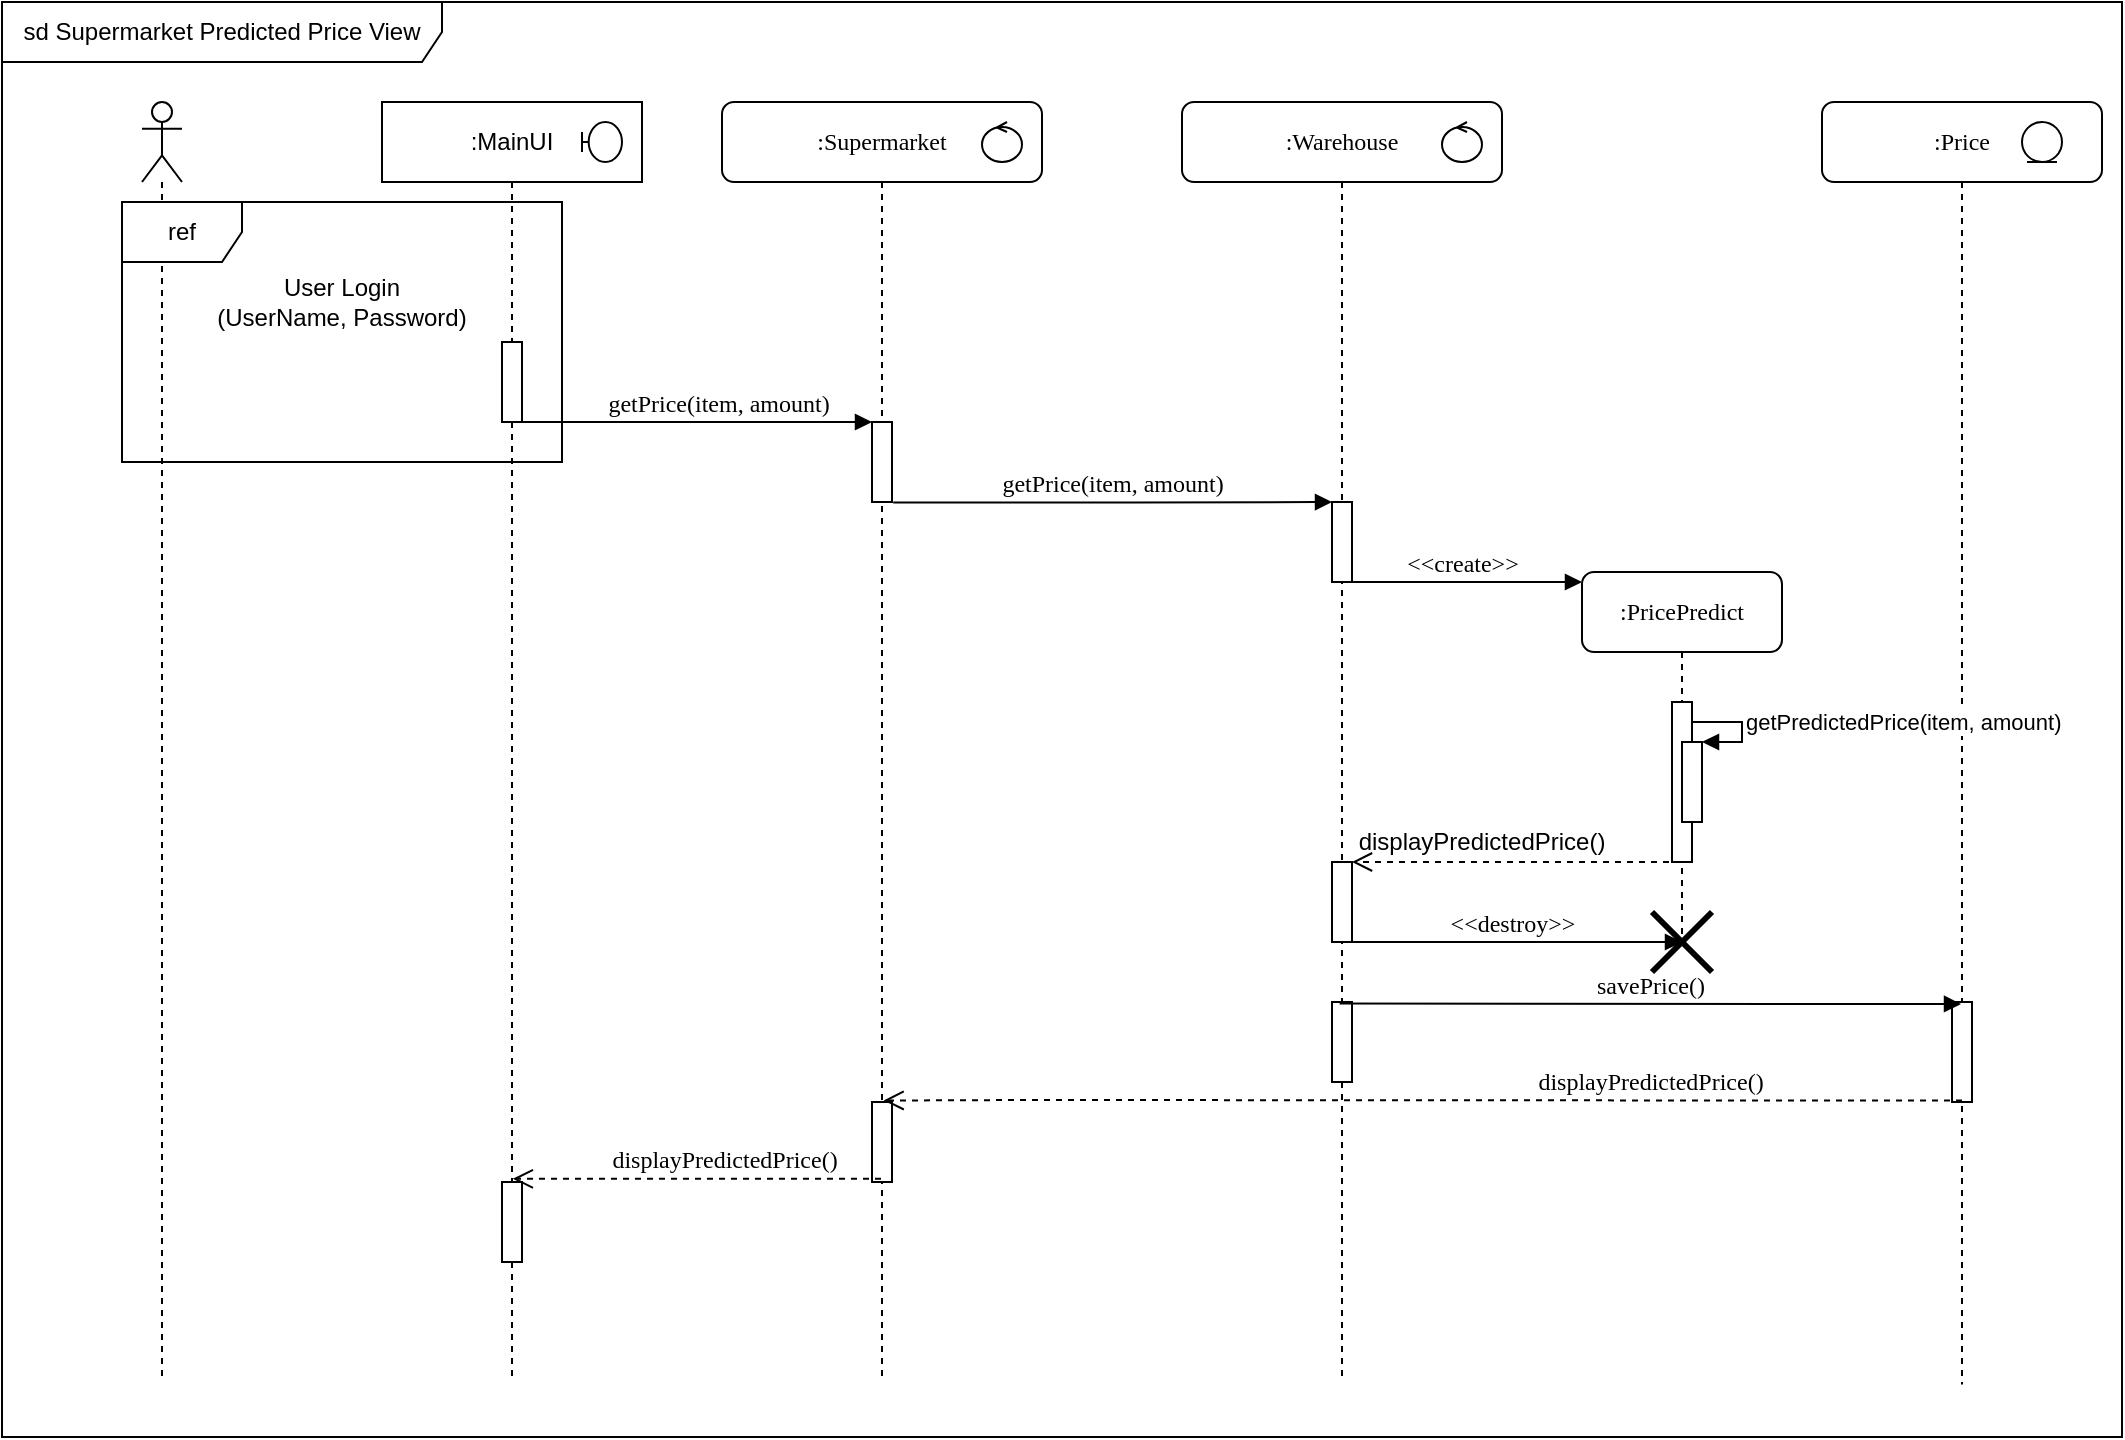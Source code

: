 <mxfile version="12.5.5" type="device"><diagram name="Page-1" id="13e1069c-82ec-6db2-03f1-153e76fe0fe0"><mxGraphModel dx="1278" dy="531" grid="1" gridSize="10" guides="1" tooltips="1" connect="1" arrows="1" fold="1" page="1" pageScale="1" pageWidth="1100" pageHeight="850" background="#ffffff" math="0" shadow="0"><root><mxCell id="0"/><mxCell id="1" parent="0"/><mxCell id="fEObH999vTHA1LaXZgZ4-3" value="sd Supermarket Predicted Price View" style="shape=umlFrame;whiteSpace=wrap;html=1;width=220;height=30;" parent="1" vertex="1"><mxGeometry y="30" width="1060" height="717.5" as="geometry"/></mxCell><mxCell id="7baba1c4bc27f4b0-2" value=":Supermarket" style="shape=umlLifeline;perimeter=lifelinePerimeter;whiteSpace=wrap;html=1;container=1;collapsible=0;recursiveResize=0;outlineConnect=0;rounded=1;shadow=0;comic=0;labelBackgroundColor=none;strokeWidth=1;fontFamily=Verdana;fontSize=12;align=center;" parent="1" vertex="1"><mxGeometry x="360" y="80" width="160" height="640" as="geometry"/></mxCell><mxCell id="7baba1c4bc27f4b0-10" value="" style="html=1;points=[];perimeter=orthogonalPerimeter;rounded=0;shadow=0;comic=0;labelBackgroundColor=none;strokeWidth=1;fontFamily=Verdana;fontSize=12;align=center;" parent="7baba1c4bc27f4b0-2" vertex="1"><mxGeometry x="75" y="160" width="10" height="40" as="geometry"/></mxCell><mxCell id="fEObH999vTHA1LaXZgZ4-70" value="" style="html=1;points=[];perimeter=orthogonalPerimeter;rounded=0;shadow=0;comic=0;labelBackgroundColor=none;strokeWidth=1;fontFamily=Verdana;fontSize=12;align=center;" parent="7baba1c4bc27f4b0-2" vertex="1"><mxGeometry x="75" y="500" width="10" height="40" as="geometry"/></mxCell><mxCell id="fEObH999vTHA1LaXZgZ4-84" value="" style="ellipse;shape=umlControl;whiteSpace=wrap;html=1;" parent="7baba1c4bc27f4b0-2" vertex="1"><mxGeometry x="130" y="10" width="20" height="20" as="geometry"/></mxCell><mxCell id="7baba1c4bc27f4b0-3" value=":Warehouse" style="shape=umlLifeline;perimeter=lifelinePerimeter;whiteSpace=wrap;html=1;container=1;collapsible=0;recursiveResize=0;outlineConnect=0;rounded=1;shadow=0;comic=0;labelBackgroundColor=none;strokeWidth=1;fontFamily=Verdana;fontSize=12;align=center;" parent="1" vertex="1"><mxGeometry x="590" y="80" width="160" height="640" as="geometry"/></mxCell><mxCell id="7baba1c4bc27f4b0-13" value="" style="html=1;points=[];perimeter=orthogonalPerimeter;rounded=0;shadow=0;comic=0;labelBackgroundColor=none;strokeWidth=1;fontFamily=Verdana;fontSize=12;align=center;" parent="7baba1c4bc27f4b0-3" vertex="1"><mxGeometry x="75" y="200" width="10" height="40" as="geometry"/></mxCell><mxCell id="fEObH999vTHA1LaXZgZ4-7" value="" style="html=1;points=[];perimeter=orthogonalPerimeter;" parent="7baba1c4bc27f4b0-3" vertex="1"><mxGeometry x="75" y="380" width="10" height="40" as="geometry"/></mxCell><mxCell id="fEObH999vTHA1LaXZgZ4-65" value="" style="html=1;points=[];perimeter=orthogonalPerimeter;" parent="7baba1c4bc27f4b0-3" vertex="1"><mxGeometry x="75" y="450" width="10" height="40" as="geometry"/></mxCell><mxCell id="fEObH999vTHA1LaXZgZ4-89" value="" style="ellipse;shape=umlControl;whiteSpace=wrap;html=1;" parent="7baba1c4bc27f4b0-3" vertex="1"><mxGeometry x="130" y="10" width="20" height="20" as="geometry"/></mxCell><mxCell id="7baba1c4bc27f4b0-4" value=":PricePredict" style="shape=umlLifeline;perimeter=lifelinePerimeter;whiteSpace=wrap;html=1;container=1;collapsible=0;recursiveResize=0;outlineConnect=0;rounded=1;shadow=0;comic=0;labelBackgroundColor=none;strokeWidth=1;fontFamily=Verdana;fontSize=12;align=center;" parent="1" vertex="1"><mxGeometry x="790" y="315" width="100" height="185" as="geometry"/></mxCell><mxCell id="fEObH999vTHA1LaXZgZ4-21" value="" style="html=1;points=[];perimeter=orthogonalPerimeter;" parent="7baba1c4bc27f4b0-4" vertex="1"><mxGeometry x="45" y="65" width="10" height="80" as="geometry"/></mxCell><mxCell id="7baba1c4bc27f4b0-11" value="getPrice(item, amount)" style="html=1;verticalAlign=bottom;endArrow=block;entryX=0;entryY=0;labelBackgroundColor=none;fontFamily=Verdana;fontSize=12;edgeStyle=elbowEdgeStyle;elbow=vertical;" parent="1" source="fEObH999vTHA1LaXZgZ4-14" target="7baba1c4bc27f4b0-10" edge="1"><mxGeometry x="0.118" relative="1" as="geometry"><mxPoint x="155" y="180" as="sourcePoint"/><Array as="points"><mxPoint x="340" y="240"/><mxPoint x="330" y="220"/></Array><mxPoint as="offset"/></mxGeometry></mxCell><mxCell id="7baba1c4bc27f4b0-14" value="getPrice(item, amount)" style="html=1;verticalAlign=bottom;endArrow=block;entryX=0;entryY=0;labelBackgroundColor=none;fontFamily=Verdana;fontSize=12;edgeStyle=elbowEdgeStyle;elbow=vertical;exitX=1.06;exitY=1.007;exitDx=0;exitDy=0;exitPerimeter=0;" parent="1" source="7baba1c4bc27f4b0-10" target="7baba1c4bc27f4b0-13" edge="1"><mxGeometry x="-0.003" relative="1" as="geometry"><mxPoint x="370" y="200" as="sourcePoint"/><mxPoint as="offset"/></mxGeometry></mxCell><mxCell id="fEObH999vTHA1LaXZgZ4-5" value="" style="shape=umlLifeline;participant=umlActor;perimeter=lifelinePerimeter;whiteSpace=wrap;html=1;container=1;collapsible=0;recursiveResize=0;verticalAlign=top;spacingTop=36;labelBackgroundColor=#ffffff;outlineConnect=0;" parent="1" vertex="1"><mxGeometry x="70" y="80" width="20" height="640" as="geometry"/></mxCell><mxCell id="fEObH999vTHA1LaXZgZ4-19" value="&amp;lt;&amp;lt;create&amp;gt;&amp;gt;" style="html=1;verticalAlign=bottom;endArrow=block;labelBackgroundColor=none;fontFamily=Verdana;fontSize=12;edgeStyle=elbowEdgeStyle;elbow=vertical;" parent="1" source="7baba1c4bc27f4b0-3" edge="1"><mxGeometry relative="1" as="geometry"><mxPoint x="456.4" y="299.44" as="sourcePoint"/><Array as="points"><mxPoint x="730" y="320"/><mxPoint x="780" y="300"/><mxPoint x="760" y="300"/><mxPoint x="840" y="330"/><mxPoint x="660" y="300"/><mxPoint x="590" y="290"/><mxPoint x="530" y="300"/><mxPoint x="460" y="220"/></Array><mxPoint x="790" y="320" as="targetPoint"/></mxGeometry></mxCell><mxCell id="fEObH999vTHA1LaXZgZ4-23" value=":MainUI" style="shape=umlLifeline;perimeter=lifelinePerimeter;whiteSpace=wrap;html=1;container=1;collapsible=0;recursiveResize=0;outlineConnect=0;" parent="1" vertex="1"><mxGeometry x="190" y="80" width="130" height="640" as="geometry"/></mxCell><mxCell id="fEObH999vTHA1LaXZgZ4-14" value="" style="html=1;points=[];perimeter=orthogonalPerimeter;" parent="fEObH999vTHA1LaXZgZ4-23" vertex="1"><mxGeometry x="60" y="120" width="10" height="40" as="geometry"/></mxCell><mxCell id="fEObH999vTHA1LaXZgZ4-72" value="" style="html=1;points=[];perimeter=orthogonalPerimeter;rounded=0;shadow=0;comic=0;labelBackgroundColor=none;strokeWidth=1;fontFamily=Verdana;fontSize=12;align=center;" parent="fEObH999vTHA1LaXZgZ4-23" vertex="1"><mxGeometry x="60" y="540" width="10" height="40" as="geometry"/></mxCell><mxCell id="fEObH999vTHA1LaXZgZ4-79" value="" style="shape=umlBoundary;whiteSpace=wrap;html=1;" parent="fEObH999vTHA1LaXZgZ4-23" vertex="1"><mxGeometry x="100" y="10" width="20" height="20" as="geometry"/></mxCell><mxCell id="fEObH999vTHA1LaXZgZ4-33" value="displayPredictedPrice()" style="text;html=1;strokeColor=none;fillColor=none;align=center;verticalAlign=middle;whiteSpace=wrap;rounded=0;" parent="1" vertex="1"><mxGeometry x="720" y="440" width="40" height="20" as="geometry"/></mxCell><mxCell id="fEObH999vTHA1LaXZgZ4-34" value="" style="html=1;verticalAlign=bottom;endArrow=open;dashed=1;endSize=8;labelBackgroundColor=none;fontFamily=Verdana;fontSize=12;" parent="1" source="7baba1c4bc27f4b0-4" target="fEObH999vTHA1LaXZgZ4-7" edge="1"><mxGeometry relative="1" as="geometry"><mxPoint x="630" y="430" as="targetPoint"/><mxPoint x="833" y="430" as="sourcePoint"/><Array as="points"><mxPoint x="730" y="460"/></Array></mxGeometry></mxCell><mxCell id="fEObH999vTHA1LaXZgZ4-36" value=":Price" style="shape=umlLifeline;perimeter=lifelinePerimeter;whiteSpace=wrap;html=1;container=1;collapsible=0;recursiveResize=0;outlineConnect=0;rounded=1;shadow=0;comic=0;labelBackgroundColor=none;strokeWidth=1;fontFamily=Verdana;fontSize=12;align=center;" parent="1" vertex="1"><mxGeometry x="910" y="80" width="140" height="641.25" as="geometry"/></mxCell><mxCell id="fEObH999vTHA1LaXZgZ4-37" value="" style="html=1;points=[];perimeter=orthogonalPerimeter;rounded=0;shadow=0;comic=0;labelBackgroundColor=none;strokeWidth=1;fontFamily=Verdana;fontSize=12;align=center;" parent="fEObH999vTHA1LaXZgZ4-36" vertex="1"><mxGeometry x="65" y="450" width="10" height="50" as="geometry"/></mxCell><mxCell id="fEObH999vTHA1LaXZgZ4-80" value="" style="ellipse;shape=umlEntity;whiteSpace=wrap;html=1;" parent="fEObH999vTHA1LaXZgZ4-36" vertex="1"><mxGeometry x="100" y="10" width="20" height="20" as="geometry"/></mxCell><mxCell id="fEObH999vTHA1LaXZgZ4-39" value="savePrice()" style="html=1;verticalAlign=bottom;endArrow=block;labelBackgroundColor=none;fontFamily=Verdana;fontSize=12;edgeStyle=elbowEdgeStyle;elbow=vertical;exitX=0.38;exitY=0.02;exitDx=0;exitDy=0;exitPerimeter=0;" parent="1" source="fEObH999vTHA1LaXZgZ4-65" target="fEObH999vTHA1LaXZgZ4-36" edge="1"><mxGeometry x="-0.003" relative="1" as="geometry"><mxPoint x="612" y="512" as="sourcePoint"/><mxPoint x="960" y="532" as="targetPoint"/><mxPoint as="offset"/><Array as="points"><mxPoint x="830" y="531"/><mxPoint x="730" y="542"/><mxPoint x="920" y="542"/><mxPoint x="680" y="520"/></Array></mxGeometry></mxCell><mxCell id="fEObH999vTHA1LaXZgZ4-57" value="" style="html=1;points=[];perimeter=orthogonalPerimeter;" parent="1" vertex="1"><mxGeometry x="840" y="400" width="10" height="40" as="geometry"/></mxCell><mxCell id="fEObH999vTHA1LaXZgZ4-58" value="getPredictedPrice(item, amount)" style="edgeStyle=orthogonalEdgeStyle;html=1;align=left;spacingLeft=2;endArrow=block;rounded=0;entryX=1;entryY=0;" parent="1" target="fEObH999vTHA1LaXZgZ4-57" edge="1"><mxGeometry relative="1" as="geometry"><mxPoint x="845" y="380" as="sourcePoint"/><Array as="points"><mxPoint x="845" y="390"/><mxPoint x="870" y="390"/><mxPoint x="870" y="400"/></Array></mxGeometry></mxCell><mxCell id="fEObH999vTHA1LaXZgZ4-59" value="&amp;lt;&amp;lt;destroy&amp;gt;&amp;gt;" style="html=1;verticalAlign=bottom;endArrow=block;labelBackgroundColor=none;fontFamily=Verdana;fontSize=12;edgeStyle=elbowEdgeStyle;elbow=vertical;" parent="1" edge="1"><mxGeometry relative="1" as="geometry"><mxPoint x="670" y="500" as="sourcePoint"/><Array as="points"><mxPoint x="735.25" y="500"/><mxPoint x="785.25" y="480"/><mxPoint x="765.25" y="480"/><mxPoint x="845.25" y="510"/><mxPoint x="665.25" y="480"/><mxPoint x="595.25" y="470"/><mxPoint x="535.25" y="480"/><mxPoint x="465.25" y="400"/></Array><mxPoint x="840" y="500" as="targetPoint"/></mxGeometry></mxCell><mxCell id="fEObH999vTHA1LaXZgZ4-20" value="" style="shape=umlDestroy;whiteSpace=wrap;html=1;strokeWidth=3;" parent="1" vertex="1"><mxGeometry x="825" y="485" width="30" height="30" as="geometry"/></mxCell><mxCell id="fEObH999vTHA1LaXZgZ4-71" value="displayPredictedPrice()" style="html=1;verticalAlign=bottom;endArrow=open;dashed=1;endSize=8;labelBackgroundColor=none;fontFamily=Verdana;fontSize=12;entryX=0.58;entryY=-0.018;entryDx=0;entryDy=0;entryPerimeter=0;exitX=0.5;exitY=0.986;exitDx=0;exitDy=0;exitPerimeter=0;" parent="1" source="fEObH999vTHA1LaXZgZ4-37" target="fEObH999vTHA1LaXZgZ4-70" edge="1"><mxGeometry x="0.651" y="290" relative="1" as="geometry"><mxPoint x="420" y="580" as="targetPoint"/><mxPoint x="980" y="570" as="sourcePoint"/><Array as="points"><mxPoint x="510" y="579"/></Array><mxPoint x="289" y="-290" as="offset"/></mxGeometry></mxCell><mxCell id="fEObH999vTHA1LaXZgZ4-74" value="displayPredictedPrice()" style="html=1;verticalAlign=bottom;endArrow=open;dashed=1;endSize=8;labelBackgroundColor=none;fontFamily=Verdana;fontSize=12;entryX=0.54;entryY=-0.04;entryDx=0;entryDy=0;entryPerimeter=0;" parent="1" source="7baba1c4bc27f4b0-2" target="fEObH999vTHA1LaXZgZ4-72" edge="1"><mxGeometry x="-0.142" relative="1" as="geometry"><mxPoint x="80.0" y="620.22" as="targetPoint"/><mxPoint x="420" y="620" as="sourcePoint"/><Array as="points"/><mxPoint as="offset"/></mxGeometry></mxCell><mxCell id="fEObH999vTHA1LaXZgZ4-78" value="User Login&lt;br&gt;(UserName, Password)" style="text;html=1;strokeColor=none;fillColor=none;align=center;verticalAlign=middle;whiteSpace=wrap;rounded=0;" parent="1" vertex="1"><mxGeometry x="100" y="160" width="140" height="40" as="geometry"/></mxCell><mxCell id="fEObH999vTHA1LaXZgZ4-22" value="ref" style="shape=umlFrame;whiteSpace=wrap;html=1;" parent="1" vertex="1"><mxGeometry x="60" y="130" width="220" height="130" as="geometry"/></mxCell></root></mxGraphModel></diagram></mxfile>